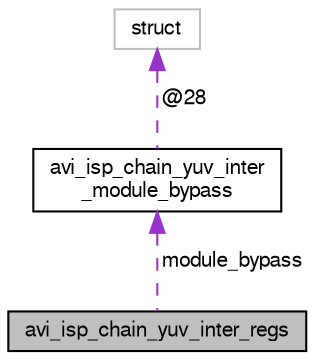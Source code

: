 digraph "avi_isp_chain_yuv_inter_regs"
{
  edge [fontname="FreeSans",fontsize="10",labelfontname="FreeSans",labelfontsize="10"];
  node [fontname="FreeSans",fontsize="10",shape=record];
  Node1 [label="avi_isp_chain_yuv_inter_regs",height=0.2,width=0.4,color="black", fillcolor="grey75", style="filled", fontcolor="black"];
  Node2 -> Node1 [dir="back",color="darkorchid3",fontsize="10",style="dashed",label=" module_bypass" ,fontname="FreeSans"];
  Node2 [label="avi_isp_chain_yuv_inter\l_module_bypass",height=0.2,width=0.4,color="black", fillcolor="white", style="filled",URL="$avi__isp__chain__yuv__inter_8h.html#unionavi__isp__chain__yuv__inter__module__bypass"];
  Node3 -> Node2 [dir="back",color="darkorchid3",fontsize="10",style="dashed",label=" @28" ,fontname="FreeSans"];
  Node3 [label="struct",height=0.2,width=0.4,color="grey75", fillcolor="white", style="filled"];
}
